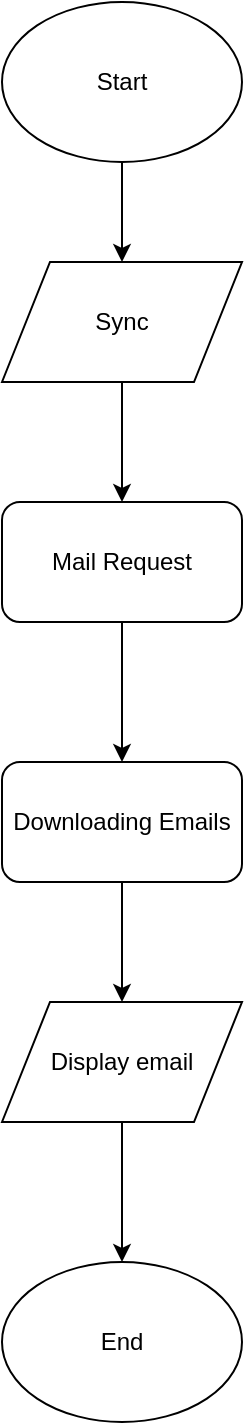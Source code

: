 <mxfile version="11.0.9" type="device"><diagram id="HCrZ-7b7r23XdYlwC1PH" name="Page-1"><mxGraphModel dx="782" dy="444" grid="1" gridSize="10" guides="1" tooltips="1" connect="1" arrows="1" fold="1" page="1" pageScale="1" pageWidth="850" pageHeight="1100" math="0" shadow="0"><root><mxCell id="0"/><mxCell id="1" parent="0"/><mxCell id="zcaVWoPq0bwxXwBXlRvs-4" style="edgeStyle=orthogonalEdgeStyle;rounded=0;orthogonalLoop=1;jettySize=auto;html=1;exitX=0.5;exitY=1;exitDx=0;exitDy=0;" edge="1" parent="1" source="zcaVWoPq0bwxXwBXlRvs-2"><mxGeometry relative="1" as="geometry"><mxPoint x="350" y="150" as="targetPoint"/></mxGeometry></mxCell><mxCell id="zcaVWoPq0bwxXwBXlRvs-2" value="Start" style="ellipse;whiteSpace=wrap;html=1;" vertex="1" parent="1"><mxGeometry x="290" y="20" width="120" height="80" as="geometry"/></mxCell><mxCell id="zcaVWoPq0bwxXwBXlRvs-3" value="End" style="ellipse;whiteSpace=wrap;html=1;" vertex="1" parent="1"><mxGeometry x="290" y="650" width="120" height="80" as="geometry"/></mxCell><mxCell id="zcaVWoPq0bwxXwBXlRvs-6" style="edgeStyle=orthogonalEdgeStyle;rounded=0;orthogonalLoop=1;jettySize=auto;html=1;exitX=0.5;exitY=1;exitDx=0;exitDy=0;" edge="1" parent="1" source="zcaVWoPq0bwxXwBXlRvs-5"><mxGeometry relative="1" as="geometry"><mxPoint x="350" y="270" as="targetPoint"/></mxGeometry></mxCell><mxCell id="zcaVWoPq0bwxXwBXlRvs-5" value="Sync" style="shape=parallelogram;perimeter=parallelogramPerimeter;whiteSpace=wrap;html=1;" vertex="1" parent="1"><mxGeometry x="290" y="150" width="120" height="60" as="geometry"/></mxCell><mxCell id="zcaVWoPq0bwxXwBXlRvs-8" style="edgeStyle=orthogonalEdgeStyle;rounded=0;orthogonalLoop=1;jettySize=auto;html=1;exitX=0.5;exitY=1;exitDx=0;exitDy=0;" edge="1" parent="1" source="zcaVWoPq0bwxXwBXlRvs-7"><mxGeometry relative="1" as="geometry"><mxPoint x="350" y="400" as="targetPoint"/></mxGeometry></mxCell><mxCell id="zcaVWoPq0bwxXwBXlRvs-7" value="Mail Request" style="rounded=1;whiteSpace=wrap;html=1;" vertex="1" parent="1"><mxGeometry x="290" y="270" width="120" height="60" as="geometry"/></mxCell><mxCell id="zcaVWoPq0bwxXwBXlRvs-10" style="edgeStyle=orthogonalEdgeStyle;rounded=0;orthogonalLoop=1;jettySize=auto;html=1;exitX=0.5;exitY=1;exitDx=0;exitDy=0;" edge="1" parent="1" source="zcaVWoPq0bwxXwBXlRvs-9"><mxGeometry relative="1" as="geometry"><mxPoint x="350" y="520" as="targetPoint"/></mxGeometry></mxCell><mxCell id="zcaVWoPq0bwxXwBXlRvs-9" value="Downloading Emails" style="rounded=1;whiteSpace=wrap;html=1;" vertex="1" parent="1"><mxGeometry x="290" y="400" width="120" height="60" as="geometry"/></mxCell><mxCell id="zcaVWoPq0bwxXwBXlRvs-12" style="edgeStyle=orthogonalEdgeStyle;rounded=0;orthogonalLoop=1;jettySize=auto;html=1;exitX=0.5;exitY=1;exitDx=0;exitDy=0;" edge="1" parent="1" source="zcaVWoPq0bwxXwBXlRvs-11"><mxGeometry relative="1" as="geometry"><mxPoint x="350" y="650" as="targetPoint"/></mxGeometry></mxCell><mxCell id="zcaVWoPq0bwxXwBXlRvs-11" value="Display email" style="shape=parallelogram;perimeter=parallelogramPerimeter;whiteSpace=wrap;html=1;" vertex="1" parent="1"><mxGeometry x="290" y="520" width="120" height="60" as="geometry"/></mxCell></root></mxGraphModel></diagram></mxfile>